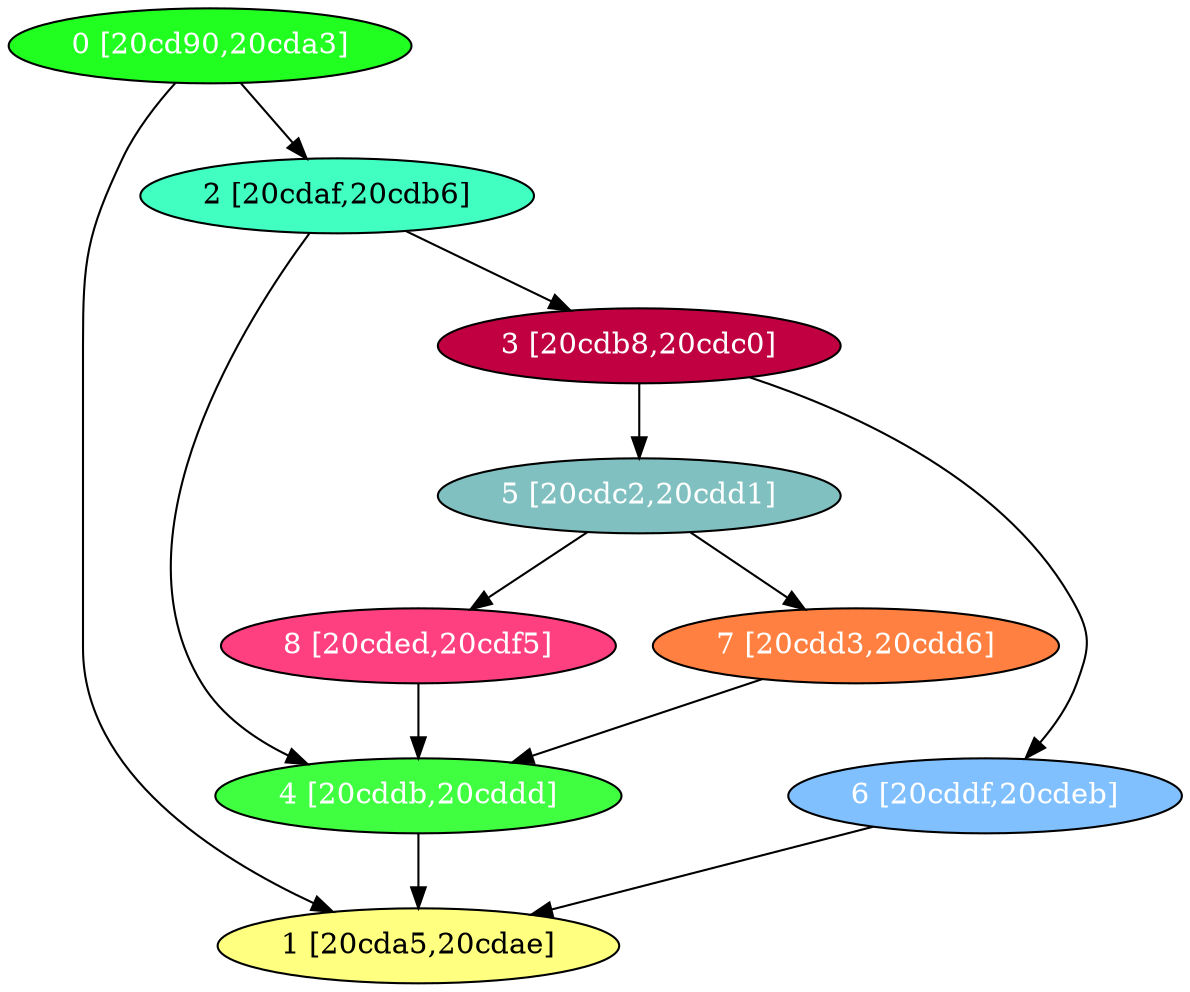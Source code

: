 diGraph libnss3{
	libnss3_0  [style=filled fillcolor="#20FF20" fontcolor="#ffffff" shape=oval label="0 [20cd90,20cda3]"]
	libnss3_1  [style=filled fillcolor="#FFFF80" fontcolor="#000000" shape=oval label="1 [20cda5,20cdae]"]
	libnss3_2  [style=filled fillcolor="#40FFC0" fontcolor="#000000" shape=oval label="2 [20cdaf,20cdb6]"]
	libnss3_3  [style=filled fillcolor="#C00040" fontcolor="#ffffff" shape=oval label="3 [20cdb8,20cdc0]"]
	libnss3_4  [style=filled fillcolor="#40FF40" fontcolor="#ffffff" shape=oval label="4 [20cddb,20cddd]"]
	libnss3_5  [style=filled fillcolor="#80C0C0" fontcolor="#ffffff" shape=oval label="5 [20cdc2,20cdd1]"]
	libnss3_6  [style=filled fillcolor="#80C0FF" fontcolor="#ffffff" shape=oval label="6 [20cddf,20cdeb]"]
	libnss3_7  [style=filled fillcolor="#FF8040" fontcolor="#ffffff" shape=oval label="7 [20cdd3,20cdd6]"]
	libnss3_8  [style=filled fillcolor="#FF4080" fontcolor="#ffffff" shape=oval label="8 [20cded,20cdf5]"]

	libnss3_0 -> libnss3_1
	libnss3_0 -> libnss3_2
	libnss3_2 -> libnss3_3
	libnss3_2 -> libnss3_4
	libnss3_3 -> libnss3_5
	libnss3_3 -> libnss3_6
	libnss3_4 -> libnss3_1
	libnss3_5 -> libnss3_7
	libnss3_5 -> libnss3_8
	libnss3_6 -> libnss3_1
	libnss3_7 -> libnss3_4
	libnss3_8 -> libnss3_4
}